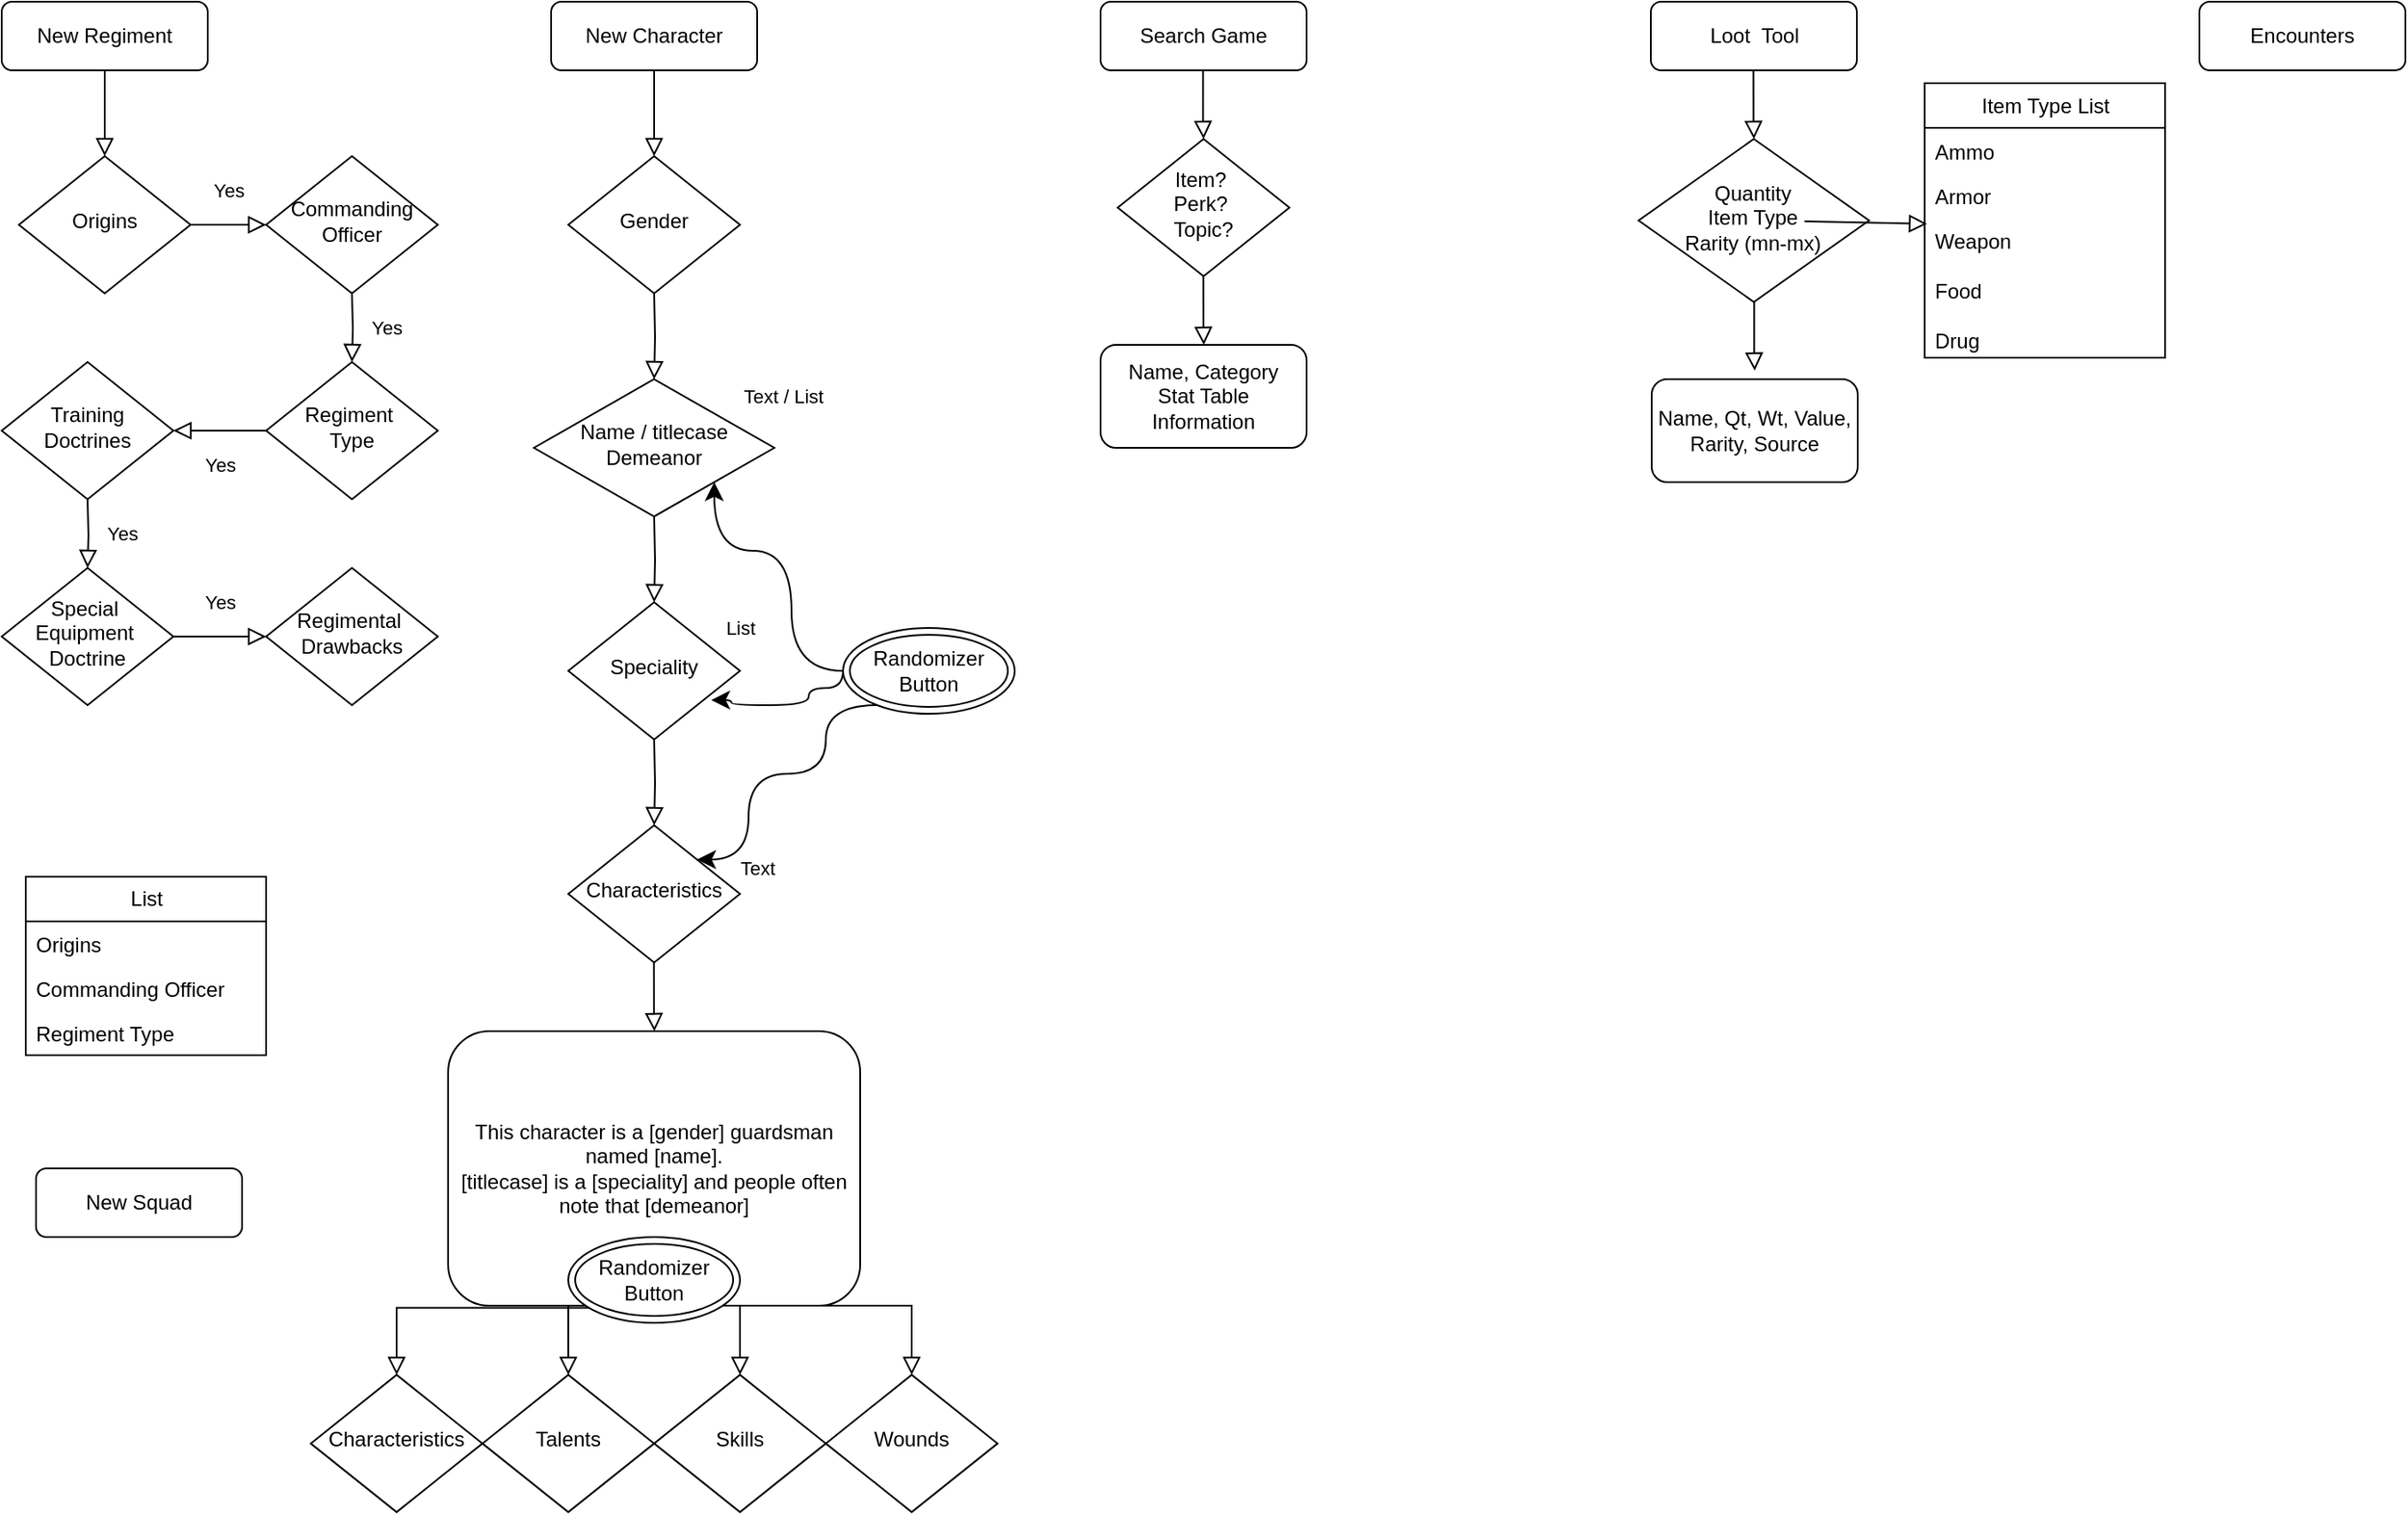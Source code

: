 <mxfile version="24.6.4" type="github">
  <diagram id="C5RBs43oDa-KdzZeNtuy" name="Page-1">
    <mxGraphModel dx="771" dy="958" grid="1" gridSize="10" guides="1" tooltips="1" connect="1" arrows="1" fold="1" page="1" pageScale="1" pageWidth="827" pageHeight="1169" math="0" shadow="0">
      <root>
        <mxCell id="WIyWlLk6GJQsqaUBKTNV-0" />
        <mxCell id="WIyWlLk6GJQsqaUBKTNV-1" parent="WIyWlLk6GJQsqaUBKTNV-0" />
        <mxCell id="WIyWlLk6GJQsqaUBKTNV-2" value="" style="rounded=0;html=1;jettySize=auto;orthogonalLoop=1;fontSize=11;endArrow=block;endFill=0;endSize=8;strokeWidth=1;shadow=0;labelBackgroundColor=none;edgeStyle=orthogonalEdgeStyle;" parent="WIyWlLk6GJQsqaUBKTNV-1" source="WIyWlLk6GJQsqaUBKTNV-3" target="WIyWlLk6GJQsqaUBKTNV-6" edge="1">
          <mxGeometry relative="1" as="geometry" />
        </mxCell>
        <mxCell id="WIyWlLk6GJQsqaUBKTNV-3" value="New Regiment" style="rounded=1;whiteSpace=wrap;html=1;fontSize=12;glass=0;strokeWidth=1;shadow=0;" parent="WIyWlLk6GJQsqaUBKTNV-1" vertex="1">
          <mxGeometry x="160" y="80" width="120" height="40" as="geometry" />
        </mxCell>
        <mxCell id="WIyWlLk6GJQsqaUBKTNV-4" value="Yes" style="rounded=0;html=1;jettySize=auto;orthogonalLoop=1;fontSize=11;endArrow=block;endFill=0;endSize=8;strokeWidth=1;shadow=0;labelBackgroundColor=none;edgeStyle=orthogonalEdgeStyle;" parent="WIyWlLk6GJQsqaUBKTNV-1" source="WIyWlLk6GJQsqaUBKTNV-6" target="WIyWlLk6GJQsqaUBKTNV-10" edge="1">
          <mxGeometry y="20" relative="1" as="geometry">
            <mxPoint as="offset" />
          </mxGeometry>
        </mxCell>
        <mxCell id="WIyWlLk6GJQsqaUBKTNV-6" value="Origins" style="rhombus;whiteSpace=wrap;html=1;shadow=0;fontFamily=Helvetica;fontSize=12;align=center;strokeWidth=1;spacing=6;spacingTop=-4;" parent="WIyWlLk6GJQsqaUBKTNV-1" vertex="1">
          <mxGeometry x="170" y="170" width="100" height="80" as="geometry" />
        </mxCell>
        <mxCell id="WIyWlLk6GJQsqaUBKTNV-10" value="&lt;div&gt;Commanding Officer&lt;/div&gt;" style="rhombus;whiteSpace=wrap;html=1;shadow=0;fontFamily=Helvetica;fontSize=12;align=center;strokeWidth=1;spacing=6;spacingTop=-4;" parent="WIyWlLk6GJQsqaUBKTNV-1" vertex="1">
          <mxGeometry x="314" y="170" width="100" height="80" as="geometry" />
        </mxCell>
        <mxCell id="N_iPnZJbgPe1cc1VUElV-0" value="New Character" style="rounded=1;whiteSpace=wrap;html=1;fontSize=12;glass=0;strokeWidth=1;shadow=0;" parent="WIyWlLk6GJQsqaUBKTNV-1" vertex="1">
          <mxGeometry x="480" y="80" width="120" height="40" as="geometry" />
        </mxCell>
        <mxCell id="N_iPnZJbgPe1cc1VUElV-1" value="Search Game" style="rounded=1;whiteSpace=wrap;html=1;fontSize=12;glass=0;strokeWidth=1;shadow=0;" parent="WIyWlLk6GJQsqaUBKTNV-1" vertex="1">
          <mxGeometry x="800" y="80" width="120" height="40" as="geometry" />
        </mxCell>
        <mxCell id="N_iPnZJbgPe1cc1VUElV-2" value="Loot&amp;nbsp; Tool" style="rounded=1;whiteSpace=wrap;html=1;fontSize=12;glass=0;strokeWidth=1;shadow=0;" parent="WIyWlLk6GJQsqaUBKTNV-1" vertex="1">
          <mxGeometry x="1120.5" y="80" width="120" height="40" as="geometry" />
        </mxCell>
        <mxCell id="N_iPnZJbgPe1cc1VUElV-3" value="Encounters" style="rounded=1;whiteSpace=wrap;html=1;fontSize=12;glass=0;strokeWidth=1;shadow=0;" parent="WIyWlLk6GJQsqaUBKTNV-1" vertex="1">
          <mxGeometry x="1440" y="80" width="120" height="40" as="geometry" />
        </mxCell>
        <mxCell id="N_iPnZJbgPe1cc1VUElV-5" value="Item?&amp;nbsp;&lt;div&gt;Perk?&amp;nbsp;&lt;/div&gt;&lt;div&gt;Topic?&lt;/div&gt;" style="rhombus;whiteSpace=wrap;html=1;shadow=0;fontFamily=Helvetica;fontSize=12;align=center;strokeWidth=1;spacing=6;spacingTop=-4;" parent="WIyWlLk6GJQsqaUBKTNV-1" vertex="1">
          <mxGeometry x="810" y="160" width="100" height="80" as="geometry" />
        </mxCell>
        <mxCell id="N_iPnZJbgPe1cc1VUElV-12" value="" style="rounded=0;html=1;jettySize=auto;orthogonalLoop=1;fontSize=11;endArrow=block;endFill=0;endSize=8;strokeWidth=1;shadow=0;labelBackgroundColor=none;edgeStyle=orthogonalEdgeStyle;" parent="WIyWlLk6GJQsqaUBKTNV-1" edge="1">
          <mxGeometry relative="1" as="geometry">
            <mxPoint x="859.71" y="120" as="sourcePoint" />
            <mxPoint x="860" y="160" as="targetPoint" />
            <Array as="points">
              <mxPoint x="859.71" y="150" />
              <mxPoint x="859.71" y="150" />
            </Array>
          </mxGeometry>
        </mxCell>
        <mxCell id="N_iPnZJbgPe1cc1VUElV-15" value="Name,&amp;nbsp;&lt;span style=&quot;background-color: initial;&quot;&gt;Category&lt;/span&gt;&lt;div&gt;Stat Table&lt;/div&gt;&lt;div&gt;Information&lt;/div&gt;" style="rounded=1;whiteSpace=wrap;html=1;fontSize=12;glass=0;strokeWidth=1;shadow=0;" parent="WIyWlLk6GJQsqaUBKTNV-1" vertex="1">
          <mxGeometry x="800" y="280" width="120" height="60" as="geometry" />
        </mxCell>
        <mxCell id="N_iPnZJbgPe1cc1VUElV-17" value="" style="rounded=0;html=1;jettySize=auto;orthogonalLoop=1;fontSize=11;endArrow=block;endFill=0;endSize=8;strokeWidth=1;shadow=0;labelBackgroundColor=none;edgeStyle=orthogonalEdgeStyle;" parent="WIyWlLk6GJQsqaUBKTNV-1" edge="1">
          <mxGeometry relative="1" as="geometry">
            <mxPoint x="859.86" y="240" as="sourcePoint" />
            <mxPoint x="860.15" y="280" as="targetPoint" />
            <Array as="points">
              <mxPoint x="859.86" y="270" />
              <mxPoint x="859.86" y="270" />
            </Array>
          </mxGeometry>
        </mxCell>
        <mxCell id="N_iPnZJbgPe1cc1VUElV-20" value="Quantity&lt;div&gt;Item Type&lt;/div&gt;&lt;div&gt;Rarity (mn-mx)&lt;/div&gt;" style="rhombus;whiteSpace=wrap;html=1;shadow=0;fontFamily=Helvetica;fontSize=12;align=center;strokeWidth=1;spacing=6;spacingTop=-4;" parent="WIyWlLk6GJQsqaUBKTNV-1" vertex="1">
          <mxGeometry x="1113.37" y="160" width="134.25" height="95" as="geometry" />
        </mxCell>
        <mxCell id="N_iPnZJbgPe1cc1VUElV-23" value="" style="rounded=0;html=1;jettySize=auto;orthogonalLoop=1;fontSize=11;endArrow=block;endFill=0;endSize=8;strokeWidth=1;shadow=0;labelBackgroundColor=none;edgeStyle=orthogonalEdgeStyle;" parent="WIyWlLk6GJQsqaUBKTNV-1" edge="1">
          <mxGeometry relative="1" as="geometry">
            <mxPoint x="1180.26" y="120" as="sourcePoint" />
            <mxPoint x="1180.55" y="160" as="targetPoint" />
            <Array as="points">
              <mxPoint x="1180.26" y="150" />
              <mxPoint x="1180.26" y="150" />
            </Array>
          </mxGeometry>
        </mxCell>
        <mxCell id="N_iPnZJbgPe1cc1VUElV-24" value="Item Type List" style="swimlane;fontStyle=0;childLayout=stackLayout;horizontal=1;startSize=26;fillColor=none;horizontalStack=0;resizeParent=1;resizeParentMax=0;resizeLast=0;collapsible=1;marginBottom=0;html=1;" parent="WIyWlLk6GJQsqaUBKTNV-1" vertex="1">
          <mxGeometry x="1280" y="127.5" width="140" height="160" as="geometry">
            <mxRectangle x="1270" y="110" width="60" height="30" as="alternateBounds" />
          </mxGeometry>
        </mxCell>
        <mxCell id="N_iPnZJbgPe1cc1VUElV-25" value="Ammo&lt;span style=&quot;white-space: pre;&quot;&gt;&#x9;&lt;/span&gt;&lt;span style=&quot;white-space: pre;&quot;&gt;&#x9;&lt;/span&gt;" style="text;strokeColor=none;fillColor=none;align=left;verticalAlign=top;spacingLeft=4;spacingRight=4;overflow=hidden;rotatable=0;points=[[0,0.5],[1,0.5]];portConstraint=eastwest;whiteSpace=wrap;html=1;" parent="N_iPnZJbgPe1cc1VUElV-24" vertex="1">
          <mxGeometry y="26" width="140" height="26" as="geometry" />
        </mxCell>
        <mxCell id="N_iPnZJbgPe1cc1VUElV-26" value="Armor" style="text;strokeColor=none;fillColor=none;align=left;verticalAlign=top;spacingLeft=4;spacingRight=4;overflow=hidden;rotatable=0;points=[[0,0.5],[1,0.5]];portConstraint=eastwest;whiteSpace=wrap;html=1;" parent="N_iPnZJbgPe1cc1VUElV-24" vertex="1">
          <mxGeometry y="52" width="140" height="26" as="geometry" />
        </mxCell>
        <mxCell id="N_iPnZJbgPe1cc1VUElV-27" value="Weapon&lt;div&gt;&lt;br&gt;&lt;/div&gt;&lt;div&gt;Food&lt;/div&gt;&lt;div&gt;&lt;br&gt;&lt;/div&gt;&lt;div&gt;Drug&lt;/div&gt;&lt;div&gt;&lt;br&gt;&lt;/div&gt;&lt;div&gt;Misc&lt;/div&gt;" style="text;strokeColor=none;fillColor=none;align=left;verticalAlign=top;spacingLeft=4;spacingRight=4;overflow=hidden;rotatable=0;points=[[0,0.5],[1,0.5]];portConstraint=eastwest;whiteSpace=wrap;html=1;" parent="N_iPnZJbgPe1cc1VUElV-24" vertex="1">
          <mxGeometry y="78" width="140" height="82" as="geometry" />
        </mxCell>
        <mxCell id="N_iPnZJbgPe1cc1VUElV-28" value="" style="rounded=0;html=1;jettySize=auto;orthogonalLoop=1;fontSize=11;endArrow=block;endFill=0;endSize=8;strokeWidth=1;shadow=0;labelBackgroundColor=none;entryX=0.01;entryY=1.154;entryDx=0;entryDy=0;entryPerimeter=0;" parent="WIyWlLk6GJQsqaUBKTNV-1" target="N_iPnZJbgPe1cc1VUElV-26" edge="1">
          <mxGeometry relative="1" as="geometry">
            <mxPoint x="1210" y="208" as="sourcePoint" />
            <mxPoint x="1190.55" y="170" as="targetPoint" />
          </mxGeometry>
        </mxCell>
        <mxCell id="N_iPnZJbgPe1cc1VUElV-30" value="Yes" style="rounded=0;html=1;jettySize=auto;orthogonalLoop=1;fontSize=11;endArrow=block;endFill=0;endSize=8;strokeWidth=1;shadow=0;labelBackgroundColor=none;edgeStyle=orthogonalEdgeStyle;" parent="WIyWlLk6GJQsqaUBKTNV-1" target="N_iPnZJbgPe1cc1VUElV-31" edge="1">
          <mxGeometry y="20" relative="1" as="geometry">
            <mxPoint as="offset" />
            <mxPoint x="364" y="250" as="sourcePoint" />
          </mxGeometry>
        </mxCell>
        <mxCell id="N_iPnZJbgPe1cc1VUElV-31" value="&lt;div&gt;Regiment&amp;nbsp;&lt;/div&gt;&lt;div&gt;Type&lt;/div&gt;" style="rhombus;whiteSpace=wrap;html=1;shadow=0;fontFamily=Helvetica;fontSize=12;align=center;strokeWidth=1;spacing=6;spacingTop=-4;" parent="WIyWlLk6GJQsqaUBKTNV-1" vertex="1">
          <mxGeometry x="314" y="290" width="100" height="80" as="geometry" />
        </mxCell>
        <mxCell id="N_iPnZJbgPe1cc1VUElV-34" value="Yes" style="rounded=0;html=1;jettySize=auto;orthogonalLoop=1;fontSize=11;endArrow=block;endFill=0;endSize=8;strokeWidth=1;shadow=0;labelBackgroundColor=none;edgeStyle=orthogonalEdgeStyle;entryX=1;entryY=0.5;entryDx=0;entryDy=0;exitX=0;exitY=0.5;exitDx=0;exitDy=0;" parent="WIyWlLk6GJQsqaUBKTNV-1" source="N_iPnZJbgPe1cc1VUElV-31" target="N_iPnZJbgPe1cc1VUElV-35" edge="1">
          <mxGeometry y="20" relative="1" as="geometry">
            <mxPoint as="offset" />
            <mxPoint x="310" y="330" as="sourcePoint" />
          </mxGeometry>
        </mxCell>
        <mxCell id="N_iPnZJbgPe1cc1VUElV-35" value="&lt;div&gt;Training Doctrines&lt;/div&gt;" style="rhombus;whiteSpace=wrap;html=1;shadow=0;fontFamily=Helvetica;fontSize=12;align=center;strokeWidth=1;spacing=6;spacingTop=-4;" parent="WIyWlLk6GJQsqaUBKTNV-1" vertex="1">
          <mxGeometry x="160" y="290" width="100" height="80" as="geometry" />
        </mxCell>
        <mxCell id="N_iPnZJbgPe1cc1VUElV-36" value="Yes" style="rounded=0;html=1;jettySize=auto;orthogonalLoop=1;fontSize=11;endArrow=block;endFill=0;endSize=8;strokeWidth=1;shadow=0;labelBackgroundColor=none;edgeStyle=orthogonalEdgeStyle;" parent="WIyWlLk6GJQsqaUBKTNV-1" target="N_iPnZJbgPe1cc1VUElV-37" edge="1">
          <mxGeometry y="20" relative="1" as="geometry">
            <mxPoint as="offset" />
            <mxPoint x="210" y="370" as="sourcePoint" />
          </mxGeometry>
        </mxCell>
        <mxCell id="N_iPnZJbgPe1cc1VUElV-37" value="&lt;div&gt;Special&amp;nbsp;&lt;/div&gt;&lt;div&gt;Equipment&amp;nbsp;&lt;/div&gt;&lt;div&gt;Doctrine&lt;/div&gt;" style="rhombus;whiteSpace=wrap;html=1;shadow=0;fontFamily=Helvetica;fontSize=12;align=center;strokeWidth=1;spacing=6;spacingTop=-4;" parent="WIyWlLk6GJQsqaUBKTNV-1" vertex="1">
          <mxGeometry x="160" y="410" width="100" height="80" as="geometry" />
        </mxCell>
        <mxCell id="N_iPnZJbgPe1cc1VUElV-38" value="Yes" style="rounded=0;html=1;jettySize=auto;orthogonalLoop=1;fontSize=11;endArrow=block;endFill=0;endSize=8;strokeWidth=1;shadow=0;labelBackgroundColor=none;edgeStyle=orthogonalEdgeStyle;exitX=1;exitY=0.5;exitDx=0;exitDy=0;" parent="WIyWlLk6GJQsqaUBKTNV-1" source="N_iPnZJbgPe1cc1VUElV-37" target="N_iPnZJbgPe1cc1VUElV-39" edge="1">
          <mxGeometry y="20" relative="1" as="geometry">
            <mxPoint as="offset" />
            <mxPoint x="210" y="490" as="sourcePoint" />
          </mxGeometry>
        </mxCell>
        <mxCell id="N_iPnZJbgPe1cc1VUElV-39" value="&lt;div&gt;Regimental&amp;nbsp;&lt;/div&gt;&lt;div&gt;Drawbacks&lt;/div&gt;" style="rhombus;whiteSpace=wrap;html=1;shadow=0;fontFamily=Helvetica;fontSize=12;align=center;strokeWidth=1;spacing=6;spacingTop=-4;" parent="WIyWlLk6GJQsqaUBKTNV-1" vertex="1">
          <mxGeometry x="314" y="410" width="100" height="80" as="geometry" />
        </mxCell>
        <mxCell id="N_iPnZJbgPe1cc1VUElV-40" value="" style="rounded=0;html=1;jettySize=auto;orthogonalLoop=1;fontSize=11;endArrow=block;endFill=0;endSize=8;strokeWidth=1;shadow=0;labelBackgroundColor=none;edgeStyle=orthogonalEdgeStyle;exitX=0.5;exitY=1;exitDx=0;exitDy=0;" parent="WIyWlLk6GJQsqaUBKTNV-1" source="N_iPnZJbgPe1cc1VUElV-0" target="N_iPnZJbgPe1cc1VUElV-41" edge="1">
          <mxGeometry relative="1" as="geometry">
            <mxPoint x="600" y="150" as="sourcePoint" />
          </mxGeometry>
        </mxCell>
        <mxCell id="N_iPnZJbgPe1cc1VUElV-41" value="Gender" style="rhombus;whiteSpace=wrap;html=1;shadow=0;fontFamily=Helvetica;fontSize=12;align=center;strokeWidth=1;spacing=6;spacingTop=-4;" parent="WIyWlLk6GJQsqaUBKTNV-1" vertex="1">
          <mxGeometry x="490" y="170" width="100" height="80" as="geometry" />
        </mxCell>
        <mxCell id="N_iPnZJbgPe1cc1VUElV-42" value="" style="rounded=0;html=1;jettySize=auto;orthogonalLoop=1;fontSize=11;endArrow=block;endFill=0;endSize=8;strokeWidth=1;shadow=0;labelBackgroundColor=none;edgeStyle=orthogonalEdgeStyle;" parent="WIyWlLk6GJQsqaUBKTNV-1" target="N_iPnZJbgPe1cc1VUElV-43" edge="1">
          <mxGeometry relative="1" as="geometry">
            <mxPoint x="540" y="250" as="sourcePoint" />
          </mxGeometry>
        </mxCell>
        <mxCell id="N_iPnZJbgPe1cc1VUElV-43" value="Name / titlecase&lt;div&gt;Demeanor&lt;/div&gt;" style="rhombus;whiteSpace=wrap;html=1;shadow=0;fontFamily=Helvetica;fontSize=12;align=center;strokeWidth=1;spacing=6;spacingTop=-4;" parent="WIyWlLk6GJQsqaUBKTNV-1" vertex="1">
          <mxGeometry x="470" y="300" width="140" height="80" as="geometry" />
        </mxCell>
        <mxCell id="N_iPnZJbgPe1cc1VUElV-44" value="" style="rounded=0;html=1;jettySize=auto;orthogonalLoop=1;fontSize=11;endArrow=block;endFill=0;endSize=8;strokeWidth=1;shadow=0;labelBackgroundColor=none;edgeStyle=orthogonalEdgeStyle;" parent="WIyWlLk6GJQsqaUBKTNV-1" target="N_iPnZJbgPe1cc1VUElV-45" edge="1">
          <mxGeometry relative="1" as="geometry">
            <mxPoint x="540" y="380" as="sourcePoint" />
          </mxGeometry>
        </mxCell>
        <mxCell id="N_iPnZJbgPe1cc1VUElV-45" value="Speciality" style="rhombus;whiteSpace=wrap;html=1;shadow=0;fontFamily=Helvetica;fontSize=12;align=center;strokeWidth=1;spacing=6;spacingTop=-4;" parent="WIyWlLk6GJQsqaUBKTNV-1" vertex="1">
          <mxGeometry x="490" y="430" width="100" height="80" as="geometry" />
        </mxCell>
        <mxCell id="N_iPnZJbgPe1cc1VUElV-46" value="" style="rounded=0;html=1;jettySize=auto;orthogonalLoop=1;fontSize=11;endArrow=block;endFill=0;endSize=8;strokeWidth=1;shadow=0;labelBackgroundColor=none;edgeStyle=orthogonalEdgeStyle;" parent="WIyWlLk6GJQsqaUBKTNV-1" target="N_iPnZJbgPe1cc1VUElV-47" edge="1">
          <mxGeometry relative="1" as="geometry">
            <mxPoint x="540" y="510" as="sourcePoint" />
          </mxGeometry>
        </mxCell>
        <mxCell id="N_iPnZJbgPe1cc1VUElV-47" value="Characteristics" style="rhombus;whiteSpace=wrap;html=1;shadow=0;fontFamily=Helvetica;fontSize=12;align=center;strokeWidth=1;spacing=6;spacingTop=-4;" parent="WIyWlLk6GJQsqaUBKTNV-1" vertex="1">
          <mxGeometry x="490" y="560" width="100" height="80" as="geometry" />
        </mxCell>
        <mxCell id="N_iPnZJbgPe1cc1VUElV-51" value="Name, Qt, Wt, Value, Rarity, Source" style="rounded=1;whiteSpace=wrap;html=1;fontSize=12;glass=0;strokeWidth=1;shadow=0;" parent="WIyWlLk6GJQsqaUBKTNV-1" vertex="1">
          <mxGeometry x="1121" y="300" width="120" height="60" as="geometry" />
        </mxCell>
        <mxCell id="N_iPnZJbgPe1cc1VUElV-52" value="" style="rounded=0;html=1;jettySize=auto;orthogonalLoop=1;fontSize=11;endArrow=block;endFill=0;endSize=8;strokeWidth=1;shadow=0;labelBackgroundColor=none;edgeStyle=orthogonalEdgeStyle;" parent="WIyWlLk6GJQsqaUBKTNV-1" edge="1">
          <mxGeometry relative="1" as="geometry">
            <mxPoint x="1180.7" y="255" as="sourcePoint" />
            <mxPoint x="1180.99" y="295" as="targetPoint" />
            <Array as="points">
              <mxPoint x="1180.7" y="285" />
              <mxPoint x="1180.7" y="285" />
            </Array>
          </mxGeometry>
        </mxCell>
        <mxCell id="N_iPnZJbgPe1cc1VUElV-53" value="This character is a [gender] guardsman named [name].&lt;div&gt;[titlecase] is a [speciality] and people often note that [demeanor]&lt;/div&gt;" style="rounded=1;whiteSpace=wrap;html=1;fontSize=12;glass=0;strokeWidth=1;shadow=0;" parent="WIyWlLk6GJQsqaUBKTNV-1" vertex="1">
          <mxGeometry x="420" y="680" width="240" height="160" as="geometry" />
        </mxCell>
        <mxCell id="N_iPnZJbgPe1cc1VUElV-54" value="" style="rounded=0;html=1;jettySize=auto;orthogonalLoop=1;fontSize=11;endArrow=block;endFill=0;endSize=8;strokeWidth=1;shadow=0;labelBackgroundColor=none;edgeStyle=orthogonalEdgeStyle;" parent="WIyWlLk6GJQsqaUBKTNV-1" edge="1">
          <mxGeometry relative="1" as="geometry">
            <mxPoint x="539.86" y="640" as="sourcePoint" />
            <mxPoint x="540.15" y="680" as="targetPoint" />
            <Array as="points">
              <mxPoint x="539.86" y="670" />
              <mxPoint x="539.86" y="670" />
            </Array>
          </mxGeometry>
        </mxCell>
        <mxCell id="N_iPnZJbgPe1cc1VUElV-55" value="" style="rounded=0;html=1;jettySize=auto;orthogonalLoop=1;fontSize=11;endArrow=block;endFill=0;endSize=8;strokeWidth=1;shadow=0;labelBackgroundColor=none;edgeStyle=orthogonalEdgeStyle;" parent="WIyWlLk6GJQsqaUBKTNV-1" target="N_iPnZJbgPe1cc1VUElV-56" edge="1">
          <mxGeometry relative="1" as="geometry">
            <mxPoint x="500" y="840.32" as="sourcePoint" />
            <Array as="points">
              <mxPoint x="510" y="840.32" />
              <mxPoint x="510" y="841.32" />
              <mxPoint x="390" y="841.32" />
            </Array>
          </mxGeometry>
        </mxCell>
        <mxCell id="N_iPnZJbgPe1cc1VUElV-56" value="Characteristics" style="rhombus;whiteSpace=wrap;html=1;shadow=0;fontFamily=Helvetica;fontSize=12;align=center;strokeWidth=1;spacing=6;spacingTop=-4;" parent="WIyWlLk6GJQsqaUBKTNV-1" vertex="1">
          <mxGeometry x="340" y="880.32" width="100" height="80" as="geometry" />
        </mxCell>
        <mxCell id="N_iPnZJbgPe1cc1VUElV-57" value="" style="rounded=0;html=1;jettySize=auto;orthogonalLoop=1;fontSize=11;endArrow=block;endFill=0;endSize=8;strokeWidth=1;shadow=0;labelBackgroundColor=none;edgeStyle=orthogonalEdgeStyle;entryX=0.5;entryY=0;entryDx=0;entryDy=0;" parent="WIyWlLk6GJQsqaUBKTNV-1" target="N_iPnZJbgPe1cc1VUElV-58" edge="1">
          <mxGeometry relative="1" as="geometry">
            <mxPoint x="490" y="840.32" as="sourcePoint" />
            <Array as="points">
              <mxPoint x="490" y="860.32" />
              <mxPoint x="490" y="860.32" />
            </Array>
          </mxGeometry>
        </mxCell>
        <mxCell id="N_iPnZJbgPe1cc1VUElV-58" value="Talents" style="rhombus;whiteSpace=wrap;html=1;shadow=0;fontFamily=Helvetica;fontSize=12;align=center;strokeWidth=1;spacing=6;spacingTop=-4;" parent="WIyWlLk6GJQsqaUBKTNV-1" vertex="1">
          <mxGeometry x="440" y="880.32" width="100" height="80" as="geometry" />
        </mxCell>
        <mxCell id="N_iPnZJbgPe1cc1VUElV-59" value="" style="rounded=0;html=1;jettySize=auto;orthogonalLoop=1;fontSize=11;endArrow=block;endFill=0;endSize=8;strokeWidth=1;shadow=0;labelBackgroundColor=none;edgeStyle=orthogonalEdgeStyle;entryX=0.5;entryY=0;entryDx=0;entryDy=0;exitX=0.543;exitY=0.998;exitDx=0;exitDy=0;exitPerimeter=0;" parent="WIyWlLk6GJQsqaUBKTNV-1" target="N_iPnZJbgPe1cc1VUElV-60" edge="1">
          <mxGeometry relative="1" as="geometry">
            <mxPoint x="510.32" y="840.0" as="sourcePoint" />
            <Array as="points">
              <mxPoint x="590" y="840.32" />
            </Array>
          </mxGeometry>
        </mxCell>
        <mxCell id="N_iPnZJbgPe1cc1VUElV-60" value="Skills" style="rhombus;whiteSpace=wrap;html=1;shadow=0;fontFamily=Helvetica;fontSize=12;align=center;strokeWidth=1;spacing=6;spacingTop=-4;" parent="WIyWlLk6GJQsqaUBKTNV-1" vertex="1">
          <mxGeometry x="540" y="880.32" width="100" height="80" as="geometry" />
        </mxCell>
        <mxCell id="N_iPnZJbgPe1cc1VUElV-61" value="" style="rounded=0;html=1;jettySize=auto;orthogonalLoop=1;fontSize=11;endArrow=block;endFill=0;endSize=8;strokeWidth=1;shadow=0;labelBackgroundColor=none;edgeStyle=orthogonalEdgeStyle;entryX=0.5;entryY=0;entryDx=0;entryDy=0;exitX=0.925;exitY=0.998;exitDx=0;exitDy=0;exitPerimeter=0;" parent="WIyWlLk6GJQsqaUBKTNV-1" target="N_iPnZJbgPe1cc1VUElV-62" edge="1">
          <mxGeometry relative="1" as="geometry">
            <mxPoint x="602" y="840.0" as="sourcePoint" />
            <Array as="points">
              <mxPoint x="690" y="840.32" />
            </Array>
          </mxGeometry>
        </mxCell>
        <mxCell id="N_iPnZJbgPe1cc1VUElV-62" value="Wounds" style="rhombus;whiteSpace=wrap;html=1;shadow=0;fontFamily=Helvetica;fontSize=12;align=center;strokeWidth=1;spacing=6;spacingTop=-4;" parent="WIyWlLk6GJQsqaUBKTNV-1" vertex="1">
          <mxGeometry x="640" y="880.32" width="100" height="80" as="geometry" />
        </mxCell>
        <mxCell id="N_iPnZJbgPe1cc1VUElV-69" value="Text / List" style="text;html=1;align=center;verticalAlign=middle;resizable=0;points=[];autosize=1;strokeColor=none;fillColor=none;fontFamily=Helvetica;fontSize=11;fontColor=default;labelBackgroundColor=none;" parent="WIyWlLk6GJQsqaUBKTNV-1" vertex="1">
          <mxGeometry x="580" y="295" width="70" height="30" as="geometry" />
        </mxCell>
        <mxCell id="N_iPnZJbgPe1cc1VUElV-70" value="List" style="text;html=1;align=center;verticalAlign=middle;resizable=0;points=[];autosize=1;strokeColor=none;fillColor=none;fontFamily=Helvetica;fontSize=11;fontColor=default;labelBackgroundColor=none;" parent="WIyWlLk6GJQsqaUBKTNV-1" vertex="1">
          <mxGeometry x="570" y="430" width="40" height="30" as="geometry" />
        </mxCell>
        <mxCell id="N_iPnZJbgPe1cc1VUElV-71" value="Text" style="text;html=1;align=center;verticalAlign=middle;resizable=0;points=[];autosize=1;strokeColor=none;fillColor=none;fontFamily=Helvetica;fontSize=11;fontColor=default;labelBackgroundColor=none;" parent="WIyWlLk6GJQsqaUBKTNV-1" vertex="1">
          <mxGeometry x="580" y="570" width="40" height="30" as="geometry" />
        </mxCell>
        <mxCell id="N_iPnZJbgPe1cc1VUElV-74" value="&lt;span style=&quot;font-size: 12px;&quot;&gt;Randomizer Button&lt;/span&gt;" style="ellipse;shape=doubleEllipse;whiteSpace=wrap;html=1;fontFamily=Helvetica;fontSize=11;fontColor=default;labelBackgroundColor=none;" parent="WIyWlLk6GJQsqaUBKTNV-1" vertex="1">
          <mxGeometry x="650" y="445" width="100" height="50" as="geometry" />
        </mxCell>
        <mxCell id="N_iPnZJbgPe1cc1VUElV-76" value="" style="curved=1;endArrow=classic;html=1;rounded=0;shadow=0;strokeColor=default;strokeWidth=1;align=center;verticalAlign=middle;fontFamily=Helvetica;fontSize=11;fontColor=default;labelBackgroundColor=none;edgeStyle=orthogonalEdgeStyle;endSize=8;entryX=1;entryY=1;entryDx=0;entryDy=0;exitX=0;exitY=0.5;exitDx=0;exitDy=0;" parent="WIyWlLk6GJQsqaUBKTNV-1" source="N_iPnZJbgPe1cc1VUElV-74" target="N_iPnZJbgPe1cc1VUElV-43" edge="1">
          <mxGeometry width="50" height="50" relative="1" as="geometry">
            <mxPoint x="620" y="450" as="sourcePoint" />
            <mxPoint x="670" y="400" as="targetPoint" />
            <Array as="points">
              <mxPoint x="620" y="470" />
              <mxPoint x="620" y="400" />
              <mxPoint x="575" y="400" />
            </Array>
          </mxGeometry>
        </mxCell>
        <mxCell id="N_iPnZJbgPe1cc1VUElV-77" value="" style="curved=1;endArrow=classic;html=1;rounded=0;shadow=0;strokeColor=default;strokeWidth=1;align=center;verticalAlign=middle;fontFamily=Helvetica;fontSize=11;fontColor=default;labelBackgroundColor=none;edgeStyle=orthogonalEdgeStyle;endSize=8;entryX=0.832;entryY=0.713;entryDx=0;entryDy=0;entryPerimeter=0;" parent="WIyWlLk6GJQsqaUBKTNV-1" target="N_iPnZJbgPe1cc1VUElV-45" edge="1">
          <mxGeometry width="50" height="50" relative="1" as="geometry">
            <mxPoint x="650" y="470" as="sourcePoint" />
            <mxPoint x="585" y="370" as="targetPoint" />
            <Array as="points">
              <mxPoint x="650" y="480" />
              <mxPoint x="630" y="480" />
              <mxPoint x="630" y="490" />
              <mxPoint x="585" y="490" />
              <mxPoint x="585" y="487" />
            </Array>
          </mxGeometry>
        </mxCell>
        <mxCell id="N_iPnZJbgPe1cc1VUElV-78" value="" style="curved=1;endArrow=classic;html=1;rounded=0;shadow=0;strokeColor=default;strokeWidth=1;align=center;verticalAlign=middle;fontFamily=Helvetica;fontSize=11;fontColor=default;labelBackgroundColor=none;edgeStyle=orthogonalEdgeStyle;endSize=8;entryX=1;entryY=0;entryDx=0;entryDy=0;exitX=0;exitY=0.5;exitDx=0;exitDy=0;" parent="WIyWlLk6GJQsqaUBKTNV-1" target="N_iPnZJbgPe1cc1VUElV-47" edge="1">
          <mxGeometry width="50" height="50" relative="1" as="geometry">
            <mxPoint x="670" y="490" as="sourcePoint" />
            <mxPoint x="595" y="380" as="targetPoint" />
            <Array as="points">
              <mxPoint x="640" y="490" />
              <mxPoint x="640" y="530" />
              <mxPoint x="595" y="530" />
              <mxPoint x="595" y="580" />
            </Array>
          </mxGeometry>
        </mxCell>
        <mxCell id="N_iPnZJbgPe1cc1VUElV-79" value="&lt;span style=&quot;font-size: 12px;&quot;&gt;Randomizer Button&lt;/span&gt;" style="ellipse;shape=doubleEllipse;whiteSpace=wrap;html=1;fontFamily=Helvetica;fontSize=11;fontColor=default;labelBackgroundColor=none;" parent="WIyWlLk6GJQsqaUBKTNV-1" vertex="1">
          <mxGeometry x="490" y="800" width="100" height="50" as="geometry" />
        </mxCell>
        <mxCell id="0Ut09t-60lBH6S7AR5-u-0" value="New Squad" style="rounded=1;whiteSpace=wrap;html=1;fontSize=12;glass=0;strokeWidth=1;shadow=0;" vertex="1" parent="WIyWlLk6GJQsqaUBKTNV-1">
          <mxGeometry x="180" y="760" width="120" height="40" as="geometry" />
        </mxCell>
        <mxCell id="0Ut09t-60lBH6S7AR5-u-4" value="List" style="swimlane;fontStyle=0;childLayout=stackLayout;horizontal=1;startSize=26;fillColor=none;horizontalStack=0;resizeParent=1;resizeParentMax=0;resizeLast=0;collapsible=1;marginBottom=0;html=1;" vertex="1" parent="WIyWlLk6GJQsqaUBKTNV-1">
          <mxGeometry x="174" y="590" width="140" height="104" as="geometry">
            <mxRectangle x="174" y="590" width="60" height="30" as="alternateBounds" />
          </mxGeometry>
        </mxCell>
        <mxCell id="0Ut09t-60lBH6S7AR5-u-5" value="Origin&lt;span style=&quot;background-color: initial;&quot;&gt;s&lt;/span&gt;" style="text;strokeColor=none;fillColor=none;align=left;verticalAlign=top;spacingLeft=4;spacingRight=4;overflow=hidden;rotatable=0;points=[[0,0.5],[1,0.5]];portConstraint=eastwest;whiteSpace=wrap;html=1;" vertex="1" parent="0Ut09t-60lBH6S7AR5-u-4">
          <mxGeometry y="26" width="140" height="26" as="geometry" />
        </mxCell>
        <mxCell id="0Ut09t-60lBH6S7AR5-u-6" value="Commanding Officer" style="text;strokeColor=none;fillColor=none;align=left;verticalAlign=top;spacingLeft=4;spacingRight=4;overflow=hidden;rotatable=0;points=[[0,0.5],[1,0.5]];portConstraint=eastwest;whiteSpace=wrap;html=1;" vertex="1" parent="0Ut09t-60lBH6S7AR5-u-4">
          <mxGeometry y="52" width="140" height="26" as="geometry" />
        </mxCell>
        <mxCell id="0Ut09t-60lBH6S7AR5-u-7" value="Regiment Type" style="text;strokeColor=none;fillColor=none;align=left;verticalAlign=top;spacingLeft=4;spacingRight=4;overflow=hidden;rotatable=0;points=[[0,0.5],[1,0.5]];portConstraint=eastwest;whiteSpace=wrap;html=1;" vertex="1" parent="0Ut09t-60lBH6S7AR5-u-4">
          <mxGeometry y="78" width="140" height="26" as="geometry" />
        </mxCell>
      </root>
    </mxGraphModel>
  </diagram>
</mxfile>
